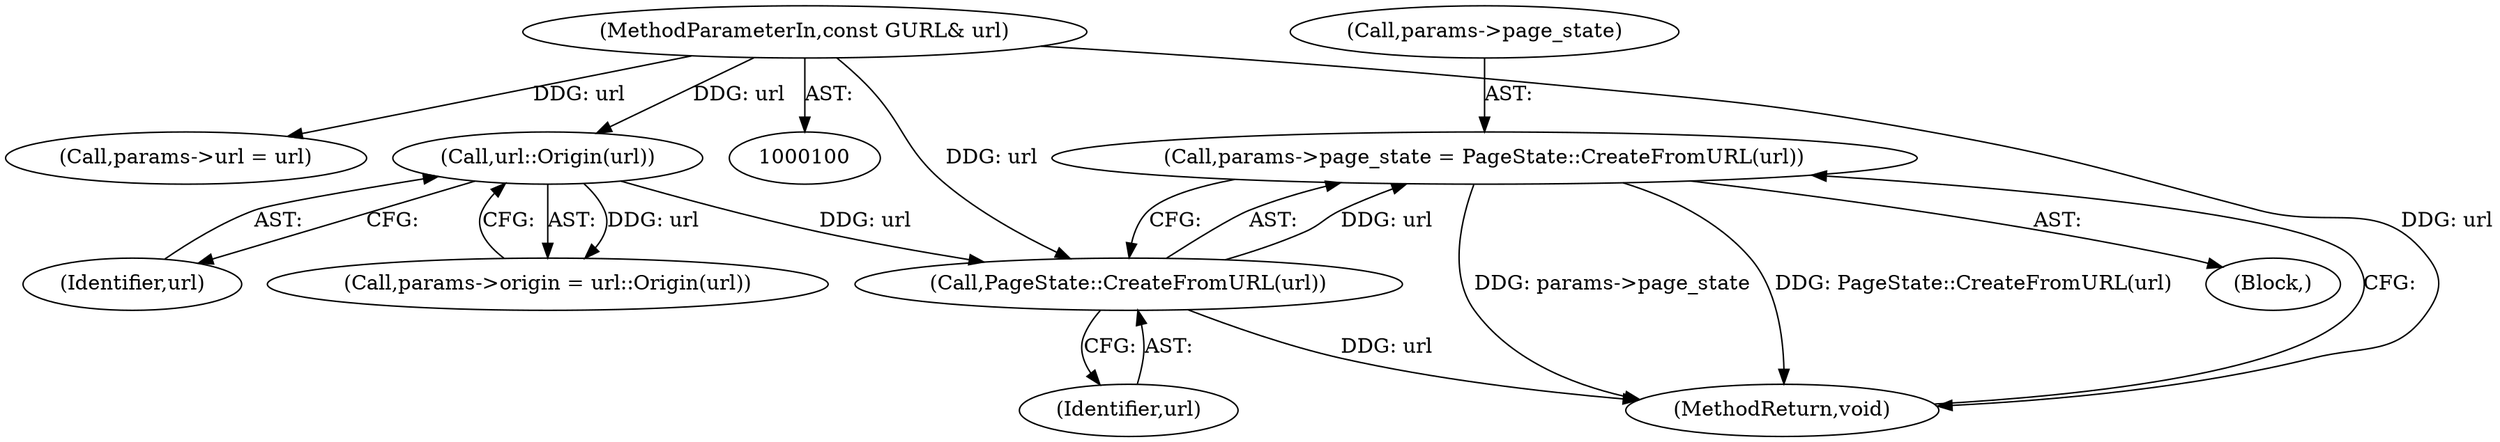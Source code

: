 digraph "0_Chrome_784f56a9c97a838448dd23f9bdc7c05fe8e639b3_1@pointer" {
"1000168" [label="(Call,params->page_state = PageState::CreateFromURL(url))"];
"1000172" [label="(Call,PageState::CreateFromURL(url))"];
"1000121" [label="(Call,url::Origin(url))"];
"1000104" [label="(MethodParameterIn,const GURL& url)"];
"1000121" [label="(Call,url::Origin(url))"];
"1000104" [label="(MethodParameterIn,const GURL& url)"];
"1000106" [label="(Block,)"];
"1000112" [label="(Call,params->url = url)"];
"1000174" [label="(MethodReturn,void)"];
"1000168" [label="(Call,params->page_state = PageState::CreateFromURL(url))"];
"1000173" [label="(Identifier,url)"];
"1000169" [label="(Call,params->page_state)"];
"1000122" [label="(Identifier,url)"];
"1000117" [label="(Call,params->origin = url::Origin(url))"];
"1000172" [label="(Call,PageState::CreateFromURL(url))"];
"1000168" -> "1000106"  [label="AST: "];
"1000168" -> "1000172"  [label="CFG: "];
"1000169" -> "1000168"  [label="AST: "];
"1000172" -> "1000168"  [label="AST: "];
"1000174" -> "1000168"  [label="CFG: "];
"1000168" -> "1000174"  [label="DDG: params->page_state"];
"1000168" -> "1000174"  [label="DDG: PageState::CreateFromURL(url)"];
"1000172" -> "1000168"  [label="DDG: url"];
"1000172" -> "1000173"  [label="CFG: "];
"1000173" -> "1000172"  [label="AST: "];
"1000172" -> "1000174"  [label="DDG: url"];
"1000121" -> "1000172"  [label="DDG: url"];
"1000104" -> "1000172"  [label="DDG: url"];
"1000121" -> "1000117"  [label="AST: "];
"1000121" -> "1000122"  [label="CFG: "];
"1000122" -> "1000121"  [label="AST: "];
"1000117" -> "1000121"  [label="CFG: "];
"1000121" -> "1000117"  [label="DDG: url"];
"1000104" -> "1000121"  [label="DDG: url"];
"1000104" -> "1000100"  [label="AST: "];
"1000104" -> "1000174"  [label="DDG: url"];
"1000104" -> "1000112"  [label="DDG: url"];
}
